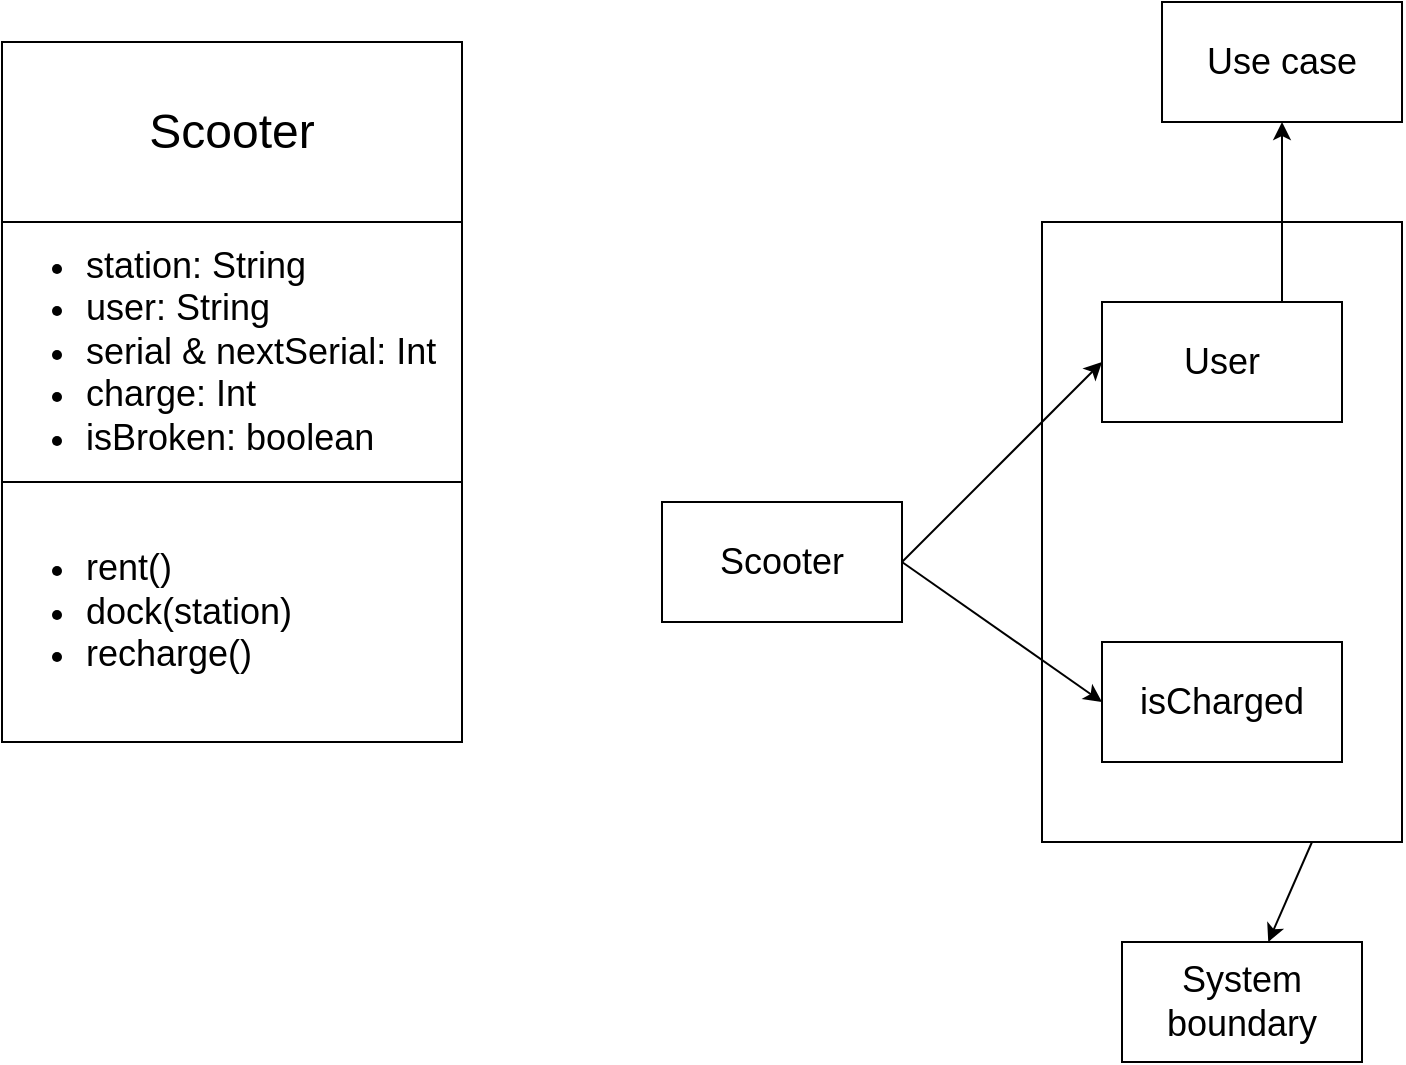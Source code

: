 <mxfile version="20.8.18" type="github">
  <diagram name="Page-1" id="8kYjnPNroL_YZzNNKHAM">
    <mxGraphModel dx="468" dy="1816" grid="1" gridSize="10" guides="1" tooltips="1" connect="1" arrows="1" fold="1" page="1" pageScale="1" pageWidth="827" pageHeight="1169" background="none" math="0" shadow="0">
      <root>
        <mxCell id="0" />
        <mxCell id="1" parent="0" />
        <mxCell id="wOe8hkT1MXQaA0mymLjH-22" style="edgeStyle=none;rounded=0;orthogonalLoop=1;jettySize=auto;html=1;exitX=1;exitY=0.25;exitDx=0;exitDy=0;fontSize=18;" parent="1" source="wOe8hkT1MXQaA0mymLjH-19" target="wOe8hkT1MXQaA0mymLjH-23" edge="1">
          <mxGeometry relative="1" as="geometry">
            <mxPoint x="670" y="260" as="targetPoint" />
          </mxGeometry>
        </mxCell>
        <mxCell id="wOe8hkT1MXQaA0mymLjH-19" value="" style="rounded=0;whiteSpace=wrap;html=1;fontSize=18;direction=south;" parent="1" vertex="1">
          <mxGeometry x="570" y="-130" width="180" height="310" as="geometry" />
        </mxCell>
        <mxCell id="wOe8hkT1MXQaA0mymLjH-11" value="" style="group" parent="1" vertex="1" connectable="0">
          <mxGeometry x="50" y="-220" width="230" height="350" as="geometry" />
        </mxCell>
        <mxCell id="wOe8hkT1MXQaA0mymLjH-8" value="Scooter" style="rounded=0;whiteSpace=wrap;html=1;fontSize=24;" parent="wOe8hkT1MXQaA0mymLjH-11" vertex="1">
          <mxGeometry width="230.0" height="90" as="geometry" />
        </mxCell>
        <mxCell id="wOe8hkT1MXQaA0mymLjH-9" value="&lt;ul style=&quot;font-size: 18px;&quot;&gt;&lt;li style=&quot;border-color: var(--border-color);&quot;&gt;station: String&lt;br style=&quot;border-color: var(--border-color);&quot;&gt;&lt;/li&gt;&lt;li style=&quot;border-color: var(--border-color);&quot;&gt;user: String&lt;/li&gt;&lt;li style=&quot;border-color: var(--border-color);&quot;&gt;&lt;span style=&quot;border-color: var(--border-color); background-color: initial;&quot;&gt;serial &amp;amp; nextSerial: Int&lt;/span&gt;&lt;br style=&quot;border-color: var(--border-color);&quot;&gt;&lt;/li&gt;&lt;li style=&quot;border-color: var(--border-color);&quot;&gt;charge: Int&lt;/li&gt;&lt;li style=&quot;border-color: var(--border-color);&quot;&gt;isBroken: boolean&lt;/li&gt;&lt;/ul&gt;" style="rounded=0;whiteSpace=wrap;html=1;fontSize=24;align=left;" parent="wOe8hkT1MXQaA0mymLjH-11" vertex="1">
          <mxGeometry y="90" width="230.0" height="130" as="geometry" />
        </mxCell>
        <mxCell id="wOe8hkT1MXQaA0mymLjH-10" value="&lt;ul style=&quot;font-size: 18px;&quot;&gt;&lt;li&gt;rent()&lt;/li&gt;&lt;li&gt;dock(station)&lt;/li&gt;&lt;li&gt;recharge()&lt;/li&gt;&lt;/ul&gt;" style="rounded=0;whiteSpace=wrap;html=1;fontSize=24;align=left;" parent="wOe8hkT1MXQaA0mymLjH-11" vertex="1">
          <mxGeometry y="220" width="230.0" height="130" as="geometry" />
        </mxCell>
        <mxCell id="wOe8hkT1MXQaA0mymLjH-17" style="rounded=0;orthogonalLoop=1;jettySize=auto;html=1;exitX=1;exitY=0.5;exitDx=0;exitDy=0;entryX=0;entryY=0.5;entryDx=0;entryDy=0;fontSize=18;" parent="1" source="wOe8hkT1MXQaA0mymLjH-14" target="wOe8hkT1MXQaA0mymLjH-15" edge="1">
          <mxGeometry relative="1" as="geometry" />
        </mxCell>
        <mxCell id="wOe8hkT1MXQaA0mymLjH-18" style="edgeStyle=none;rounded=0;orthogonalLoop=1;jettySize=auto;html=1;exitX=1;exitY=0.5;exitDx=0;exitDy=0;entryX=0;entryY=0.5;entryDx=0;entryDy=0;fontSize=18;" parent="1" source="wOe8hkT1MXQaA0mymLjH-14" target="wOe8hkT1MXQaA0mymLjH-16" edge="1">
          <mxGeometry relative="1" as="geometry" />
        </mxCell>
        <mxCell id="wOe8hkT1MXQaA0mymLjH-14" value="Scooter" style="rounded=0;whiteSpace=wrap;html=1;fontSize=18;" parent="1" vertex="1">
          <mxGeometry x="380" y="10" width="120" height="60" as="geometry" />
        </mxCell>
        <mxCell id="wOe8hkT1MXQaA0mymLjH-20" style="edgeStyle=none;rounded=0;orthogonalLoop=1;jettySize=auto;html=1;exitX=0.75;exitY=0;exitDx=0;exitDy=0;fontSize=18;" parent="1" source="wOe8hkT1MXQaA0mymLjH-15" target="wOe8hkT1MXQaA0mymLjH-21" edge="1">
          <mxGeometry relative="1" as="geometry">
            <mxPoint x="689.684" y="-160" as="targetPoint" />
          </mxGeometry>
        </mxCell>
        <mxCell id="wOe8hkT1MXQaA0mymLjH-15" value="User" style="rounded=0;whiteSpace=wrap;html=1;fontSize=18;" parent="1" vertex="1">
          <mxGeometry x="600" y="-90" width="120" height="60" as="geometry" />
        </mxCell>
        <mxCell id="wOe8hkT1MXQaA0mymLjH-16" value="isCharged" style="rounded=0;whiteSpace=wrap;html=1;fontSize=18;" parent="1" vertex="1">
          <mxGeometry x="600" y="80" width="120" height="60" as="geometry" />
        </mxCell>
        <mxCell id="wOe8hkT1MXQaA0mymLjH-21" value="Use case" style="rounded=0;whiteSpace=wrap;html=1;fontSize=18;" parent="1" vertex="1">
          <mxGeometry x="630.004" y="-240" width="120" height="60" as="geometry" />
        </mxCell>
        <mxCell id="wOe8hkT1MXQaA0mymLjH-23" value="System boundary" style="rounded=0;whiteSpace=wrap;html=1;fontSize=18;" parent="1" vertex="1">
          <mxGeometry x="610" y="230" width="120" height="60" as="geometry" />
        </mxCell>
      </root>
    </mxGraphModel>
  </diagram>
</mxfile>
